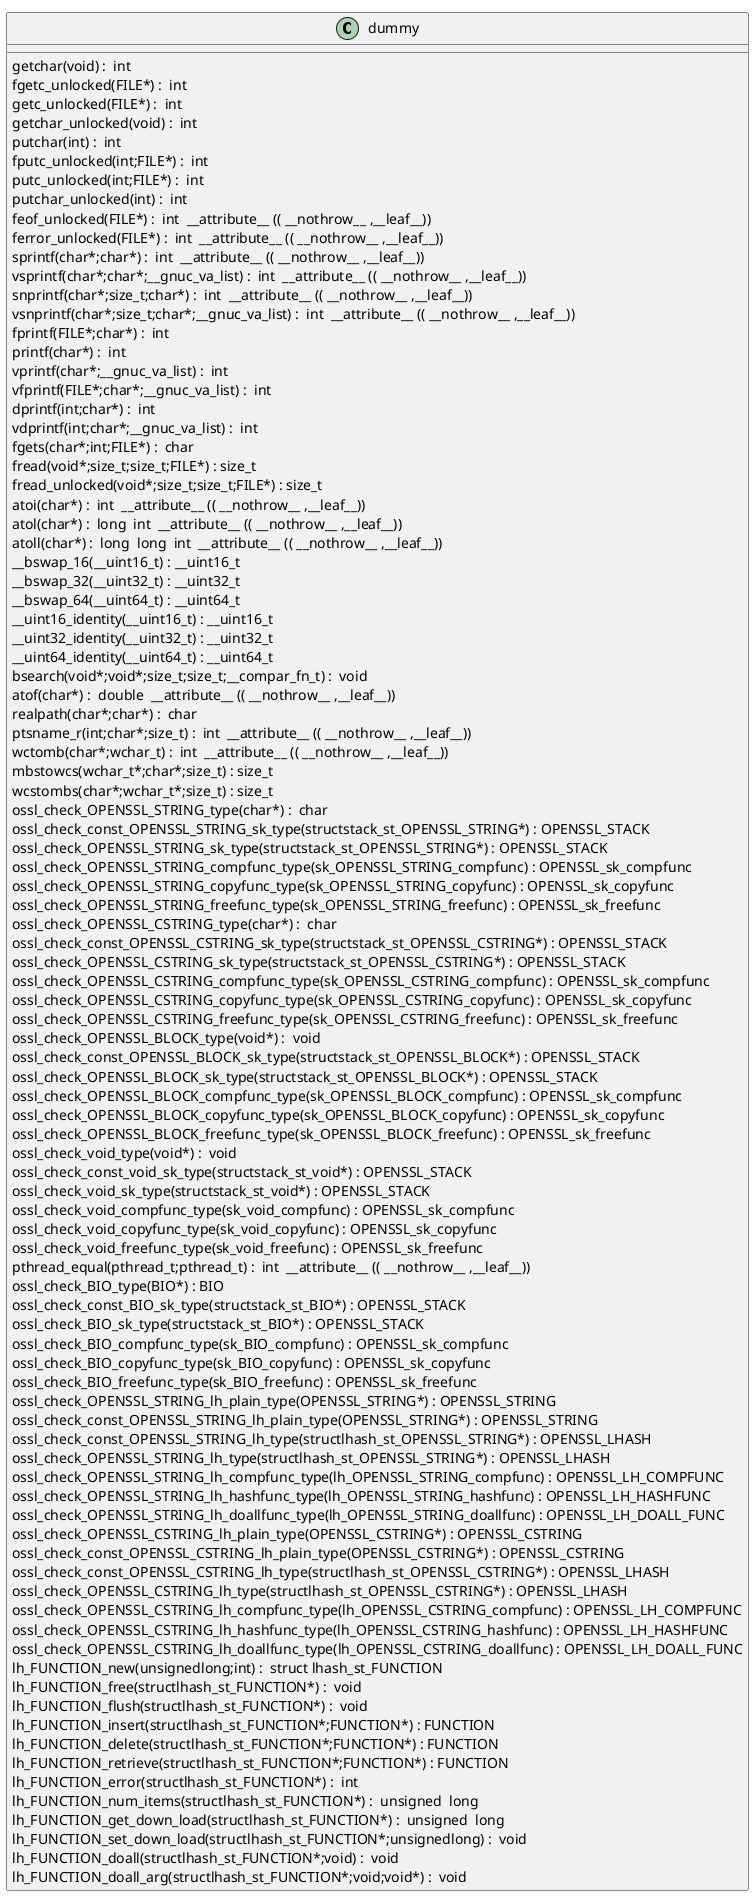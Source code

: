 @startuml
!pragma layout smetana
class dummy {
getchar(void) :  int  [[[./../.././qc/apps/progs.c.html#907]]]
fgetc_unlocked(FILE*) :  int  [[[./../.././qc/apps/progs.c.html#916]]]
getc_unlocked(FILE*) :  int  [[[./../.././qc/apps/progs.c.html#926]]]
getchar_unlocked(void) :  int  [[[./../.././qc/apps/progs.c.html#933]]]
putchar(int) :  int  [[[./../.././qc/apps/progs.c.html#942]]]
fputc_unlocked(int;FILE*) :  int  [[[./../.././qc/apps/progs.c.html#951]]]
putc_unlocked(int;FILE*) :  int  [[[./../.././qc/apps/progs.c.html#961]]]
putchar_unlocked(int) :  int  [[[./../.././qc/apps/progs.c.html#968]]]
feof_unlocked(FILE*) :  int  __attribute__ (( __nothrow__ ,__leaf__)) [[[./../.././qc/apps/progs.c.html#974]]]
ferror_unlocked(FILE*) :  int  __attribute__ (( __nothrow__ ,__leaf__)) [[[./../.././qc/apps/progs.c.html#981]]]
sprintf(char*;char*) :  int  __attribute__ (( __nothrow__ ,__leaf__)) [[[./../.././qc/apps/progs.c.html#1000]]]
vsprintf(char*;char*;__gnuc_va_list) :  int  __attribute__ (( __nothrow__ ,__leaf__)) [[[./../.././qc/apps/progs.c.html#1013]]]
snprintf(char*;size_t;char*) :  int  __attribute__ (( __nothrow__ ,__leaf__)) [[[./../.././qc/apps/progs.c.html#1032]]]
vsnprintf(char*;size_t;char*;__gnuc_va_list) :  int  __attribute__ (( __nothrow__ ,__leaf__)) [[[./../.././qc/apps/progs.c.html#1046]]]
fprintf(FILE*;char*) :  int  [[[./../.././qc/apps/progs.c.html#1067]]]
printf(char*) :  int  [[[./../.././qc/apps/progs.c.html#1074]]]
vprintf(char*;__gnuc_va_list) :  int  [[[./../.././qc/apps/progs.c.html#1086]]]
vfprintf(FILE*;char*;__gnuc_va_list) :  int  [[[./../.././qc/apps/progs.c.html#1096]]]
dprintf(int;char*) :  int  [[[./../.././qc/apps/progs.c.html#1111]]]
vdprintf(int;char*;__gnuc_va_list) :  int  [[[./../.././qc/apps/progs.c.html#1122]]]
fgets(char*;int;FILE*) :  char  [[[./../.././qc/apps/progs.c.html#1141]]]
fread(void*;size_t;size_t;FILE*) : size_t [[[./../.././qc/apps/progs.c.html#1167]]]
fread_unlocked(void*;size_t;size_t;FILE*) : size_t [[[./../.././qc/apps/progs.c.html#1194]]]
atoi(char*) :  int  __attribute__ (( __nothrow__ ,__leaf__)) [[[./../.././qc/apps/progs.c.html#1367]]]
atol(char*) :  long  int  __attribute__ (( __nothrow__ ,__leaf__)) [[[./../.././qc/apps/progs.c.html#1372]]]
atoll(char*) :  long  long  int  __attribute__ (( __nothrow__ ,__leaf__)) [[[./../.././qc/apps/progs.c.html#1379]]]
__bswap_16(__uint16_t) : __uint16_t [[[./../.././qc/apps/progs.c.html#1526]]]
__bswap_32(__uint32_t) : __uint32_t [[[./../.././qc/apps/progs.c.html#1541]]]
__bswap_64(__uint64_t) : __uint64_t [[[./../.././qc/apps/progs.c.html#1551]]]
__uint16_identity(__uint16_t) : __uint16_t [[[./../.././qc/apps/progs.c.html#1563]]]
__uint32_identity(__uint32_t) : __uint32_t [[[./../.././qc/apps/progs.c.html#1569]]]
__uint64_identity(__uint64_t) : __uint64_t [[[./../.././qc/apps/progs.c.html#1575]]]
bsearch(void*;void*;size_t;size_t;__compar_fn_t) :  void  [[[./../.././qc/apps/progs.c.html#2243]]]
atof(char*) :  double  __attribute__ (( __nothrow__ ,__leaf__)) [[[./../.././qc/apps/progs.c.html#1]]]
realpath(char*;char*) :  char  [[[./../.././qc/apps/progs.c.html#1]]]
ptsname_r(int;char*;size_t) :  int  __attribute__ (( __nothrow__ ,__leaf__)) [[[./../.././qc/apps/progs.c.html#1]]]
wctomb(char*;wchar_t) :  int  __attribute__ (( __nothrow__ ,__leaf__)) [[[./../.././qc/apps/progs.c.html#1]]]
mbstowcs(wchar_t*;char*;size_t) : size_t [[[./../.././qc/apps/progs.c.html#1]]]
wcstombs(char*;wchar_t*;size_t) : size_t [[[./../.././qc/apps/progs.c.html#1]]]
ossl_check_OPENSSL_STRING_type(char*) :  char  [[[./../.././qc/apps/progs.c.html#1]]]
ossl_check_const_OPENSSL_STRING_sk_type(structstack_st_OPENSSL_STRING*) : OPENSSL_STACK [[[./../.././qc/apps/progs.c.html#1]]]
ossl_check_OPENSSL_STRING_sk_type(structstack_st_OPENSSL_STRING*) : OPENSSL_STACK [[[./../.././qc/apps/progs.c.html#1]]]
ossl_check_OPENSSL_STRING_compfunc_type(sk_OPENSSL_STRING_compfunc) : OPENSSL_sk_compfunc [[[./../.././qc/apps/progs.c.html#1]]]
ossl_check_OPENSSL_STRING_copyfunc_type(sk_OPENSSL_STRING_copyfunc) : OPENSSL_sk_copyfunc [[[./../.././qc/apps/progs.c.html#1]]]
ossl_check_OPENSSL_STRING_freefunc_type(sk_OPENSSL_STRING_freefunc) : OPENSSL_sk_freefunc [[[./../.././qc/apps/progs.c.html#1]]]
ossl_check_OPENSSL_CSTRING_type(char*) :  char  [[[./../.././qc/apps/progs.c.html#1]]]
ossl_check_const_OPENSSL_CSTRING_sk_type(structstack_st_OPENSSL_CSTRING*) : OPENSSL_STACK [[[./../.././qc/apps/progs.c.html#1]]]
ossl_check_OPENSSL_CSTRING_sk_type(structstack_st_OPENSSL_CSTRING*) : OPENSSL_STACK [[[./../.././qc/apps/progs.c.html#1]]]
ossl_check_OPENSSL_CSTRING_compfunc_type(sk_OPENSSL_CSTRING_compfunc) : OPENSSL_sk_compfunc [[[./../.././qc/apps/progs.c.html#1]]]
ossl_check_OPENSSL_CSTRING_copyfunc_type(sk_OPENSSL_CSTRING_copyfunc) : OPENSSL_sk_copyfunc [[[./../.././qc/apps/progs.c.html#1]]]
ossl_check_OPENSSL_CSTRING_freefunc_type(sk_OPENSSL_CSTRING_freefunc) : OPENSSL_sk_freefunc [[[./../.././qc/apps/progs.c.html#1]]]
ossl_check_OPENSSL_BLOCK_type(void*) :  void  [[[./../.././qc/apps/progs.c.html#1]]]
ossl_check_const_OPENSSL_BLOCK_sk_type(structstack_st_OPENSSL_BLOCK*) : OPENSSL_STACK [[[./../.././qc/apps/progs.c.html#1]]]
ossl_check_OPENSSL_BLOCK_sk_type(structstack_st_OPENSSL_BLOCK*) : OPENSSL_STACK [[[./../.././qc/apps/progs.c.html#1]]]
ossl_check_OPENSSL_BLOCK_compfunc_type(sk_OPENSSL_BLOCK_compfunc) : OPENSSL_sk_compfunc [[[./../.././qc/apps/progs.c.html#1]]]
ossl_check_OPENSSL_BLOCK_copyfunc_type(sk_OPENSSL_BLOCK_copyfunc) : OPENSSL_sk_copyfunc [[[./../.././qc/apps/progs.c.html#1]]]
ossl_check_OPENSSL_BLOCK_freefunc_type(sk_OPENSSL_BLOCK_freefunc) : OPENSSL_sk_freefunc [[[./../.././qc/apps/progs.c.html#1]]]
ossl_check_void_type(void*) :  void  [[[./../.././qc/apps/progs.c.html#1]]]
ossl_check_const_void_sk_type(structstack_st_void*) : OPENSSL_STACK [[[./../.././qc/apps/progs.c.html#1]]]
ossl_check_void_sk_type(structstack_st_void*) : OPENSSL_STACK [[[./../.././qc/apps/progs.c.html#1]]]
ossl_check_void_compfunc_type(sk_void_compfunc) : OPENSSL_sk_compfunc [[[./../.././qc/apps/progs.c.html#1]]]
ossl_check_void_copyfunc_type(sk_void_copyfunc) : OPENSSL_sk_copyfunc [[[./../.././qc/apps/progs.c.html#1]]]
ossl_check_void_freefunc_type(sk_void_freefunc) : OPENSSL_sk_freefunc [[[./../.././qc/apps/progs.c.html#1]]]
pthread_equal(pthread_t;pthread_t) :  int  __attribute__ (( __nothrow__ ,__leaf__)) [[[./../.././qc/apps/progs.c.html#1]]]
ossl_check_BIO_type(BIO*) : BIO [[[./../.././qc/apps/progs.c.html#1]]]
ossl_check_const_BIO_sk_type(structstack_st_BIO*) : OPENSSL_STACK [[[./../.././qc/apps/progs.c.html#1]]]
ossl_check_BIO_sk_type(structstack_st_BIO*) : OPENSSL_STACK [[[./../.././qc/apps/progs.c.html#1]]]
ossl_check_BIO_compfunc_type(sk_BIO_compfunc) : OPENSSL_sk_compfunc [[[./../.././qc/apps/progs.c.html#1]]]
ossl_check_BIO_copyfunc_type(sk_BIO_copyfunc) : OPENSSL_sk_copyfunc [[[./../.././qc/apps/progs.c.html#1]]]
ossl_check_BIO_freefunc_type(sk_BIO_freefunc) : OPENSSL_sk_freefunc [[[./../.././qc/apps/progs.c.html#1]]]
ossl_check_OPENSSL_STRING_lh_plain_type(OPENSSL_STRING*) : OPENSSL_STRING [[[./../.././qc/apps/progs.c.html#1]]]
ossl_check_const_OPENSSL_STRING_lh_plain_type(OPENSSL_STRING*) : OPENSSL_STRING [[[./../.././qc/apps/progs.c.html#1]]]
ossl_check_const_OPENSSL_STRING_lh_type(structlhash_st_OPENSSL_STRING*) : OPENSSL_LHASH [[[./../.././qc/apps/progs.c.html#1]]]
ossl_check_OPENSSL_STRING_lh_type(structlhash_st_OPENSSL_STRING*) : OPENSSL_LHASH [[[./../.././qc/apps/progs.c.html#1]]]
ossl_check_OPENSSL_STRING_lh_compfunc_type(lh_OPENSSL_STRING_compfunc) : OPENSSL_LH_COMPFUNC [[[./../.././qc/apps/progs.c.html#1]]]
ossl_check_OPENSSL_STRING_lh_hashfunc_type(lh_OPENSSL_STRING_hashfunc) : OPENSSL_LH_HASHFUNC [[[./../.././qc/apps/progs.c.html#1]]]
ossl_check_OPENSSL_STRING_lh_doallfunc_type(lh_OPENSSL_STRING_doallfunc) : OPENSSL_LH_DOALL_FUNC [[[./../.././qc/apps/progs.c.html#1]]]
ossl_check_OPENSSL_CSTRING_lh_plain_type(OPENSSL_CSTRING*) : OPENSSL_CSTRING [[[./../.././qc/apps/progs.c.html#1]]]
ossl_check_const_OPENSSL_CSTRING_lh_plain_type(OPENSSL_CSTRING*) : OPENSSL_CSTRING [[[./../.././qc/apps/progs.c.html#1]]]
ossl_check_const_OPENSSL_CSTRING_lh_type(structlhash_st_OPENSSL_CSTRING*) : OPENSSL_LHASH [[[./../.././qc/apps/progs.c.html#1]]]
ossl_check_OPENSSL_CSTRING_lh_type(structlhash_st_OPENSSL_CSTRING*) : OPENSSL_LHASH [[[./../.././qc/apps/progs.c.html#1]]]
ossl_check_OPENSSL_CSTRING_lh_compfunc_type(lh_OPENSSL_CSTRING_compfunc) : OPENSSL_LH_COMPFUNC [[[./../.././qc/apps/progs.c.html#1]]]
ossl_check_OPENSSL_CSTRING_lh_hashfunc_type(lh_OPENSSL_CSTRING_hashfunc) : OPENSSL_LH_HASHFUNC [[[./../.././qc/apps/progs.c.html#1]]]
ossl_check_OPENSSL_CSTRING_lh_doallfunc_type(lh_OPENSSL_CSTRING_doallfunc) : OPENSSL_LH_DOALL_FUNC [[[./../.././qc/apps/progs.c.html#1]]]
lh_FUNCTION_new(unsignedlong;int) :  struct lhash_st_FUNCTION [[[./../.././qc/apps/progs.c.html#1]]]
lh_FUNCTION_free(structlhash_st_FUNCTION*) :  void  [[[./../.././qc/apps/progs.c.html#1]]]
lh_FUNCTION_flush(structlhash_st_FUNCTION*) :  void  [[[./../.././qc/apps/progs.c.html#1]]]
lh_FUNCTION_insert(structlhash_st_FUNCTION*;FUNCTION*) : FUNCTION [[[./../.././qc/apps/progs.c.html#1]]]
lh_FUNCTION_delete(structlhash_st_FUNCTION*;FUNCTION*) : FUNCTION [[[./../.././qc/apps/progs.c.html#1]]]
lh_FUNCTION_retrieve(structlhash_st_FUNCTION*;FUNCTION*) : FUNCTION [[[./../.././qc/apps/progs.c.html#1]]]
lh_FUNCTION_error(structlhash_st_FUNCTION*) :  int  [[[./../.././qc/apps/progs.c.html#1]]]
lh_FUNCTION_num_items(structlhash_st_FUNCTION*) :  unsigned  long  [[[./../.././qc/apps/progs.c.html#1]]]
lh_FUNCTION_get_down_load(structlhash_st_FUNCTION*) :  unsigned  long  [[[./../.././qc/apps/progs.c.html#1]]]
lh_FUNCTION_set_down_load(structlhash_st_FUNCTION*;unsignedlong) :  void  [[[./../.././qc/apps/progs.c.html#1]]]
lh_FUNCTION_doall(structlhash_st_FUNCTION*;void) :  void  [[[./../.././qc/apps/progs.c.html#1]]]
lh_FUNCTION_doall_arg(structlhash_st_FUNCTION*;void;void*) :  void  [[[./../.././qc/apps/progs.c.html#1]]]
} 
@enduml
